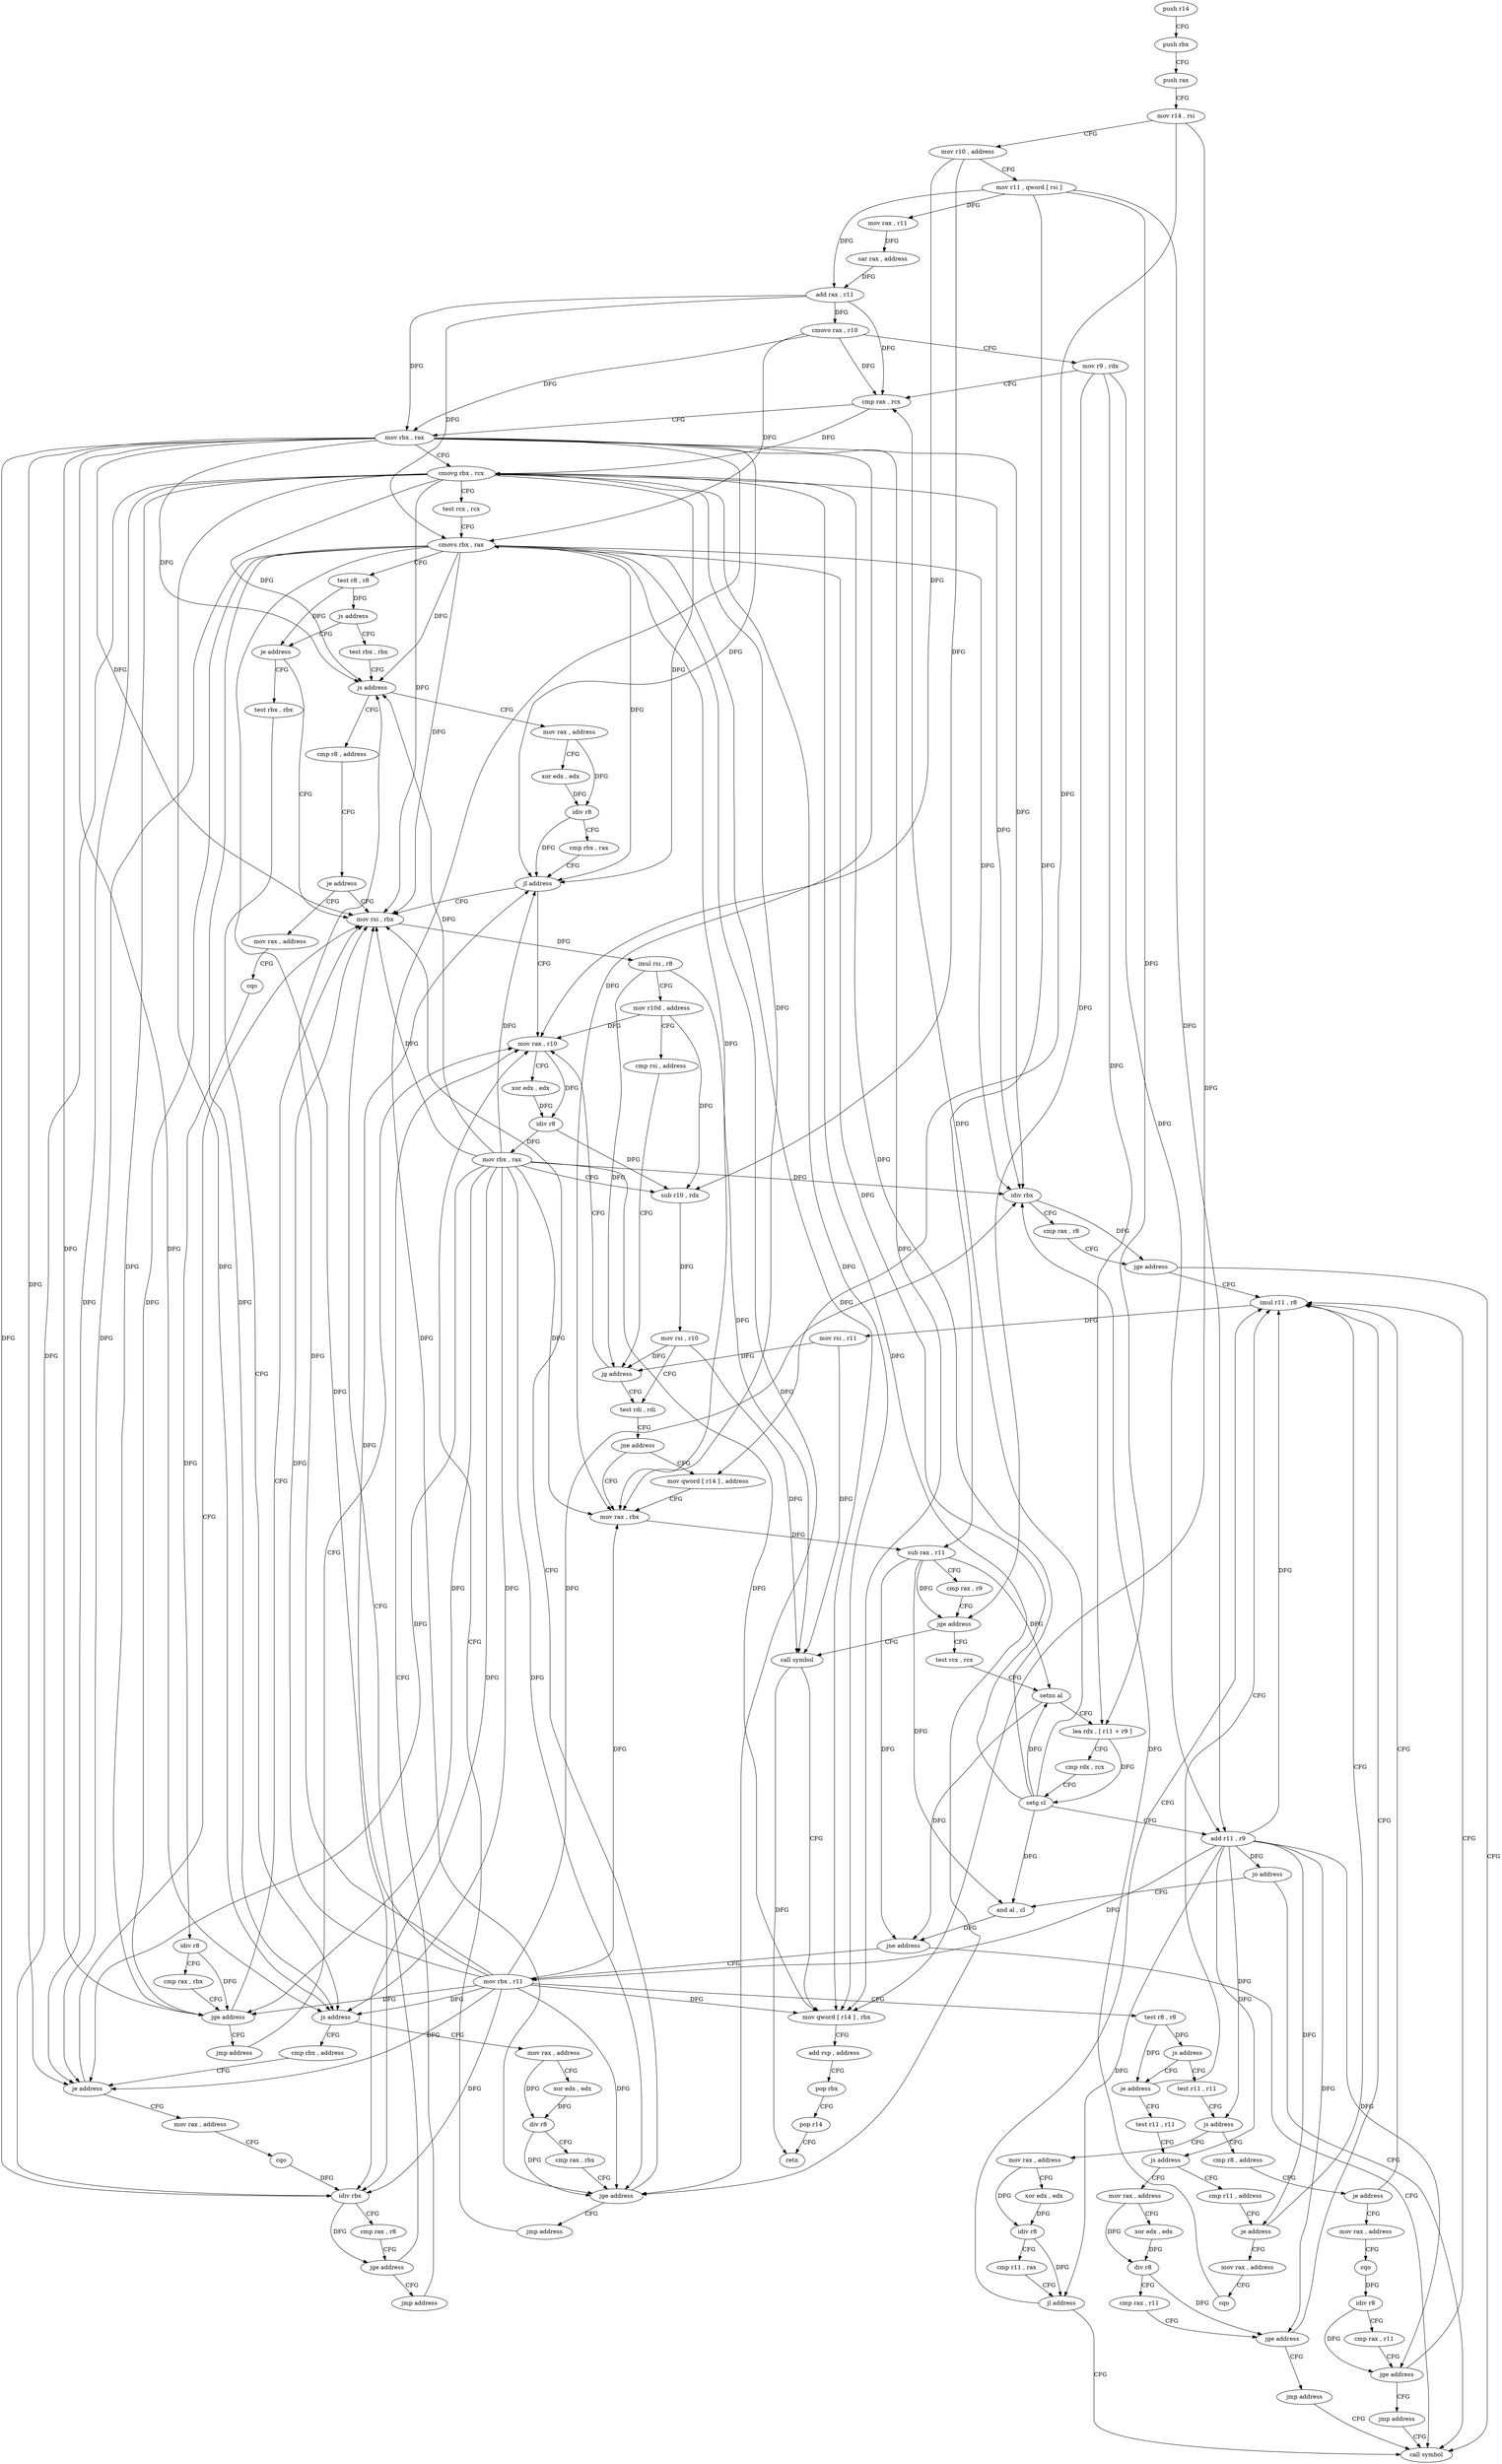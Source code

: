 digraph "func" {
"4217648" [label = "push r14" ]
"4217650" [label = "push rbx" ]
"4217651" [label = "push rax" ]
"4217652" [label = "mov r14 , rsi" ]
"4217655" [label = "mov r10 , address" ]
"4217665" [label = "mov r11 , qword [ rsi ]" ]
"4217668" [label = "mov rax , r11" ]
"4217671" [label = "sar rax , address" ]
"4217674" [label = "add rax , r11" ]
"4217677" [label = "cmovo rax , r10" ]
"4217681" [label = "mov r9 , rdx" ]
"4217684" [label = "cmp rax , rcx" ]
"4217687" [label = "mov rbx , rax" ]
"4217690" [label = "cmovg rbx , rcx" ]
"4217694" [label = "test rcx , rcx" ]
"4217697" [label = "cmovs rbx , rax" ]
"4217701" [label = "test r8 , r8" ]
"4217704" [label = "js address" ]
"4217735" [label = "test rbx , rbx" ]
"4217706" [label = "je address" ]
"4217738" [label = "js address" ]
"4217796" [label = "mov rax , address" ]
"4217740" [label = "cmp r8 , address" ]
"4217816" [label = "mov rsi , rbx" ]
"4217708" [label = "test rbx , rbx" ]
"4217806" [label = "xor edx , edx" ]
"4217808" [label = "idiv r8" ]
"4217811" [label = "cmp rbx , rax" ]
"4217814" [label = "jl address" ]
"4217835" [label = "mov rax , r10" ]
"4217744" [label = "je address" ]
"4217746" [label = "mov rax , address" ]
"4217819" [label = "imul rsi , r8" ]
"4217823" [label = "mov r10d , address" ]
"4217829" [label = "cmp rsi , address" ]
"4217833" [label = "jg address" ]
"4217852" [label = "test rdi , rdi" ]
"4217711" [label = "js address" ]
"4217768" [label = "cmp rbx , address" ]
"4217713" [label = "mov rax , address" ]
"4217838" [label = "xor edx , edx" ]
"4217840" [label = "idiv r8" ]
"4217843" [label = "mov rbx , rax" ]
"4217846" [label = "sub r10 , rdx" ]
"4217849" [label = "mov rsi , r10" ]
"4217756" [label = "cqo" ]
"4217758" [label = "idiv r8" ]
"4217761" [label = "cmp rax , rbx" ]
"4217764" [label = "jge address" ]
"4217766" [label = "jmp address" ]
"4217855" [label = "jne address" ]
"4217864" [label = "mov rax , rbx" ]
"4217857" [label = "mov qword [ r14 ] , address" ]
"4217772" [label = "je address" ]
"4217774" [label = "mov rax , address" ]
"4217723" [label = "xor edx , edx" ]
"4217725" [label = "div r8" ]
"4217728" [label = "cmp rax , rbx" ]
"4217731" [label = "jge address" ]
"4217733" [label = "jmp address" ]
"4217867" [label = "sub rax , r11" ]
"4217870" [label = "cmp rax , r9" ]
"4217873" [label = "jge address" ]
"4218032" [label = "call symbol" ]
"4217879" [label = "test rcx , rcx" ]
"4217784" [label = "cqo" ]
"4217786" [label = "idiv rbx" ]
"4217789" [label = "cmp rax , r8" ]
"4217792" [label = "jge address" ]
"4217794" [label = "jmp address" ]
"4218037" [label = "mov qword [ r14 ] , rbx" ]
"4218040" [label = "add rsp , address" ]
"4218044" [label = "pop rbx" ]
"4218045" [label = "pop r14" ]
"4218047" [label = "retn" ]
"4217882" [label = "setns al" ]
"4217885" [label = "lea rdx , [ r11 + r9 ]" ]
"4217889" [label = "cmp rdx , rcx" ]
"4217892" [label = "setg cl" ]
"4217895" [label = "add r11 , r9" ]
"4217898" [label = "jo address" ]
"4218000" [label = "call symbol" ]
"4217900" [label = "and al , cl" ]
"4217902" [label = "jne address" ]
"4217904" [label = "mov rbx , r11" ]
"4217907" [label = "test r8 , r8" ]
"4217910" [label = "js address" ]
"4217941" [label = "test r11 , r11" ]
"4217912" [label = "je address" ]
"4217944" [label = "js address" ]
"4218005" [label = "mov rax , address" ]
"4217946" [label = "cmp r8 , address" ]
"4218025" [label = "imul r11 , r8" ]
"4217914" [label = "test r11 , r11" ]
"4218015" [label = "xor edx , edx" ]
"4218017" [label = "idiv r8" ]
"4218020" [label = "cmp r11 , rax" ]
"4218023" [label = "jl address" ]
"4217950" [label = "je address" ]
"4217952" [label = "mov rax , address" ]
"4218029" [label = "mov rsi , r11" ]
"4217917" [label = "js address" ]
"4217974" [label = "cmp r11 , address" ]
"4217919" [label = "mov rax , address" ]
"4217962" [label = "cqo" ]
"4217964" [label = "idiv r8" ]
"4217967" [label = "cmp rax , r11" ]
"4217970" [label = "jge address" ]
"4217972" [label = "jmp address" ]
"4217978" [label = "je address" ]
"4217980" [label = "mov rax , address" ]
"4217929" [label = "xor edx , edx" ]
"4217931" [label = "div r8" ]
"4217934" [label = "cmp rax , r11" ]
"4217937" [label = "jge address" ]
"4217939" [label = "jmp address" ]
"4217990" [label = "cqo" ]
"4217992" [label = "idiv rbx" ]
"4217995" [label = "cmp rax , r8" ]
"4217998" [label = "jge address" ]
"4217648" -> "4217650" [ label = "CFG" ]
"4217650" -> "4217651" [ label = "CFG" ]
"4217651" -> "4217652" [ label = "CFG" ]
"4217652" -> "4217655" [ label = "CFG" ]
"4217652" -> "4217857" [ label = "DFG" ]
"4217652" -> "4218037" [ label = "DFG" ]
"4217655" -> "4217665" [ label = "CFG" ]
"4217655" -> "4217835" [ label = "DFG" ]
"4217655" -> "4217846" [ label = "DFG" ]
"4217665" -> "4217668" [ label = "DFG" ]
"4217665" -> "4217674" [ label = "DFG" ]
"4217665" -> "4217867" [ label = "DFG" ]
"4217665" -> "4217885" [ label = "DFG" ]
"4217665" -> "4217895" [ label = "DFG" ]
"4217668" -> "4217671" [ label = "DFG" ]
"4217671" -> "4217674" [ label = "DFG" ]
"4217674" -> "4217677" [ label = "DFG" ]
"4217674" -> "4217684" [ label = "DFG" ]
"4217674" -> "4217687" [ label = "DFG" ]
"4217674" -> "4217697" [ label = "DFG" ]
"4217677" -> "4217681" [ label = "CFG" ]
"4217677" -> "4217684" [ label = "DFG" ]
"4217677" -> "4217687" [ label = "DFG" ]
"4217677" -> "4217697" [ label = "DFG" ]
"4217681" -> "4217684" [ label = "CFG" ]
"4217681" -> "4217873" [ label = "DFG" ]
"4217681" -> "4217885" [ label = "DFG" ]
"4217681" -> "4217895" [ label = "DFG" ]
"4217684" -> "4217687" [ label = "CFG" ]
"4217684" -> "4217690" [ label = "DFG" ]
"4217687" -> "4217690" [ label = "CFG" ]
"4217687" -> "4217738" [ label = "DFG" ]
"4217687" -> "4217814" [ label = "DFG" ]
"4217687" -> "4217816" [ label = "DFG" ]
"4217687" -> "4217711" [ label = "DFG" ]
"4217687" -> "4217764" [ label = "DFG" ]
"4217687" -> "4217772" [ label = "DFG" ]
"4217687" -> "4217731" [ label = "DFG" ]
"4217687" -> "4217864" [ label = "DFG" ]
"4217687" -> "4217786" [ label = "DFG" ]
"4217687" -> "4218037" [ label = "DFG" ]
"4217687" -> "4217992" [ label = "DFG" ]
"4217690" -> "4217694" [ label = "CFG" ]
"4217690" -> "4217738" [ label = "DFG" ]
"4217690" -> "4217814" [ label = "DFG" ]
"4217690" -> "4217816" [ label = "DFG" ]
"4217690" -> "4217711" [ label = "DFG" ]
"4217690" -> "4217764" [ label = "DFG" ]
"4217690" -> "4217772" [ label = "DFG" ]
"4217690" -> "4217731" [ label = "DFG" ]
"4217690" -> "4217864" [ label = "DFG" ]
"4217690" -> "4217786" [ label = "DFG" ]
"4217690" -> "4218037" [ label = "DFG" ]
"4217690" -> "4217992" [ label = "DFG" ]
"4217694" -> "4217697" [ label = "CFG" ]
"4217697" -> "4217701" [ label = "CFG" ]
"4217697" -> "4217738" [ label = "DFG" ]
"4217697" -> "4217814" [ label = "DFG" ]
"4217697" -> "4217816" [ label = "DFG" ]
"4217697" -> "4217711" [ label = "DFG" ]
"4217697" -> "4217764" [ label = "DFG" ]
"4217697" -> "4217772" [ label = "DFG" ]
"4217697" -> "4217731" [ label = "DFG" ]
"4217697" -> "4217864" [ label = "DFG" ]
"4217697" -> "4217786" [ label = "DFG" ]
"4217697" -> "4218037" [ label = "DFG" ]
"4217697" -> "4217992" [ label = "DFG" ]
"4217701" -> "4217704" [ label = "DFG" ]
"4217701" -> "4217706" [ label = "DFG" ]
"4217704" -> "4217735" [ label = "CFG" ]
"4217704" -> "4217706" [ label = "CFG" ]
"4217735" -> "4217738" [ label = "CFG" ]
"4217706" -> "4217816" [ label = "CFG" ]
"4217706" -> "4217708" [ label = "CFG" ]
"4217738" -> "4217796" [ label = "CFG" ]
"4217738" -> "4217740" [ label = "CFG" ]
"4217796" -> "4217806" [ label = "CFG" ]
"4217796" -> "4217808" [ label = "DFG" ]
"4217740" -> "4217744" [ label = "CFG" ]
"4217816" -> "4217819" [ label = "DFG" ]
"4217708" -> "4217711" [ label = "CFG" ]
"4217806" -> "4217808" [ label = "DFG" ]
"4217808" -> "4217811" [ label = "CFG" ]
"4217808" -> "4217814" [ label = "DFG" ]
"4217811" -> "4217814" [ label = "CFG" ]
"4217814" -> "4217835" [ label = "CFG" ]
"4217814" -> "4217816" [ label = "CFG" ]
"4217835" -> "4217838" [ label = "CFG" ]
"4217835" -> "4217840" [ label = "DFG" ]
"4217744" -> "4217816" [ label = "CFG" ]
"4217744" -> "4217746" [ label = "CFG" ]
"4217746" -> "4217756" [ label = "CFG" ]
"4217819" -> "4217823" [ label = "CFG" ]
"4217819" -> "4217833" [ label = "DFG" ]
"4217819" -> "4218032" [ label = "DFG" ]
"4217823" -> "4217829" [ label = "CFG" ]
"4217823" -> "4217835" [ label = "DFG" ]
"4217823" -> "4217846" [ label = "DFG" ]
"4217829" -> "4217833" [ label = "CFG" ]
"4217833" -> "4217852" [ label = "CFG" ]
"4217833" -> "4217835" [ label = "CFG" ]
"4217852" -> "4217855" [ label = "CFG" ]
"4217711" -> "4217768" [ label = "CFG" ]
"4217711" -> "4217713" [ label = "CFG" ]
"4217768" -> "4217772" [ label = "CFG" ]
"4217713" -> "4217723" [ label = "CFG" ]
"4217713" -> "4217725" [ label = "DFG" ]
"4217838" -> "4217840" [ label = "DFG" ]
"4217840" -> "4217843" [ label = "DFG" ]
"4217840" -> "4217846" [ label = "DFG" ]
"4217843" -> "4217846" [ label = "CFG" ]
"4217843" -> "4217738" [ label = "DFG" ]
"4217843" -> "4217816" [ label = "DFG" ]
"4217843" -> "4217711" [ label = "DFG" ]
"4217843" -> "4217814" [ label = "DFG" ]
"4217843" -> "4217764" [ label = "DFG" ]
"4217843" -> "4217772" [ label = "DFG" ]
"4217843" -> "4217731" [ label = "DFG" ]
"4217843" -> "4217864" [ label = "DFG" ]
"4217843" -> "4217786" [ label = "DFG" ]
"4217843" -> "4218037" [ label = "DFG" ]
"4217843" -> "4217992" [ label = "DFG" ]
"4217846" -> "4217849" [ label = "DFG" ]
"4217849" -> "4217852" [ label = "CFG" ]
"4217849" -> "4217833" [ label = "DFG" ]
"4217849" -> "4218032" [ label = "DFG" ]
"4217756" -> "4217758" [ label = "DFG" ]
"4217758" -> "4217761" [ label = "CFG" ]
"4217758" -> "4217764" [ label = "DFG" ]
"4217761" -> "4217764" [ label = "CFG" ]
"4217764" -> "4217816" [ label = "CFG" ]
"4217764" -> "4217766" [ label = "CFG" ]
"4217766" -> "4217835" [ label = "CFG" ]
"4217855" -> "4217864" [ label = "CFG" ]
"4217855" -> "4217857" [ label = "CFG" ]
"4217864" -> "4217867" [ label = "DFG" ]
"4217857" -> "4217864" [ label = "CFG" ]
"4217772" -> "4217816" [ label = "CFG" ]
"4217772" -> "4217774" [ label = "CFG" ]
"4217774" -> "4217784" [ label = "CFG" ]
"4217723" -> "4217725" [ label = "DFG" ]
"4217725" -> "4217728" [ label = "CFG" ]
"4217725" -> "4217731" [ label = "DFG" ]
"4217728" -> "4217731" [ label = "CFG" ]
"4217731" -> "4217816" [ label = "CFG" ]
"4217731" -> "4217733" [ label = "CFG" ]
"4217733" -> "4217835" [ label = "CFG" ]
"4217867" -> "4217870" [ label = "CFG" ]
"4217867" -> "4217873" [ label = "DFG" ]
"4217867" -> "4217882" [ label = "DFG" ]
"4217867" -> "4217900" [ label = "DFG" ]
"4217867" -> "4217902" [ label = "DFG" ]
"4217870" -> "4217873" [ label = "CFG" ]
"4217873" -> "4218032" [ label = "CFG" ]
"4217873" -> "4217879" [ label = "CFG" ]
"4218032" -> "4218037" [ label = "CFG" ]
"4218032" -> "4218047" [ label = "DFG" ]
"4217879" -> "4217882" [ label = "CFG" ]
"4217784" -> "4217786" [ label = "DFG" ]
"4217786" -> "4217789" [ label = "CFG" ]
"4217786" -> "4217792" [ label = "DFG" ]
"4217789" -> "4217792" [ label = "CFG" ]
"4217792" -> "4217816" [ label = "CFG" ]
"4217792" -> "4217794" [ label = "CFG" ]
"4217794" -> "4217835" [ label = "CFG" ]
"4218037" -> "4218040" [ label = "CFG" ]
"4218040" -> "4218044" [ label = "CFG" ]
"4218044" -> "4218045" [ label = "CFG" ]
"4218045" -> "4218047" [ label = "CFG" ]
"4217882" -> "4217885" [ label = "CFG" ]
"4217882" -> "4217902" [ label = "DFG" ]
"4217885" -> "4217889" [ label = "CFG" ]
"4217885" -> "4217892" [ label = "DFG" ]
"4217889" -> "4217892" [ label = "CFG" ]
"4217892" -> "4217895" [ label = "CFG" ]
"4217892" -> "4217684" [ label = "DFG" ]
"4217892" -> "4217690" [ label = "DFG" ]
"4217892" -> "4217697" [ label = "DFG" ]
"4217892" -> "4217882" [ label = "DFG" ]
"4217892" -> "4217900" [ label = "DFG" ]
"4217895" -> "4217898" [ label = "DFG" ]
"4217895" -> "4217904" [ label = "DFG" ]
"4217895" -> "4217944" [ label = "DFG" ]
"4217895" -> "4218023" [ label = "DFG" ]
"4217895" -> "4218025" [ label = "DFG" ]
"4217895" -> "4217917" [ label = "DFG" ]
"4217895" -> "4217970" [ label = "DFG" ]
"4217895" -> "4217978" [ label = "DFG" ]
"4217895" -> "4217937" [ label = "DFG" ]
"4217898" -> "4218000" [ label = "CFG" ]
"4217898" -> "4217900" [ label = "CFG" ]
"4217900" -> "4217902" [ label = "DFG" ]
"4217902" -> "4218000" [ label = "CFG" ]
"4217902" -> "4217904" [ label = "CFG" ]
"4217904" -> "4217907" [ label = "CFG" ]
"4217904" -> "4217738" [ label = "DFG" ]
"4217904" -> "4217816" [ label = "DFG" ]
"4217904" -> "4217711" [ label = "DFG" ]
"4217904" -> "4217764" [ label = "DFG" ]
"4217904" -> "4217772" [ label = "DFG" ]
"4217904" -> "4217731" [ label = "DFG" ]
"4217904" -> "4217864" [ label = "DFG" ]
"4217904" -> "4217786" [ label = "DFG" ]
"4217904" -> "4218037" [ label = "DFG" ]
"4217904" -> "4217814" [ label = "DFG" ]
"4217904" -> "4217992" [ label = "DFG" ]
"4217907" -> "4217910" [ label = "DFG" ]
"4217907" -> "4217912" [ label = "DFG" ]
"4217910" -> "4217941" [ label = "CFG" ]
"4217910" -> "4217912" [ label = "CFG" ]
"4217941" -> "4217944" [ label = "CFG" ]
"4217912" -> "4218025" [ label = "CFG" ]
"4217912" -> "4217914" [ label = "CFG" ]
"4217944" -> "4218005" [ label = "CFG" ]
"4217944" -> "4217946" [ label = "CFG" ]
"4218005" -> "4218015" [ label = "CFG" ]
"4218005" -> "4218017" [ label = "DFG" ]
"4217946" -> "4217950" [ label = "CFG" ]
"4218025" -> "4218029" [ label = "DFG" ]
"4217914" -> "4217917" [ label = "CFG" ]
"4218015" -> "4218017" [ label = "DFG" ]
"4218017" -> "4218020" [ label = "CFG" ]
"4218017" -> "4218023" [ label = "DFG" ]
"4218020" -> "4218023" [ label = "CFG" ]
"4218023" -> "4218000" [ label = "CFG" ]
"4218023" -> "4218025" [ label = "CFG" ]
"4217950" -> "4218025" [ label = "CFG" ]
"4217950" -> "4217952" [ label = "CFG" ]
"4217952" -> "4217962" [ label = "CFG" ]
"4218029" -> "4218032" [ label = "DFG" ]
"4218029" -> "4217833" [ label = "DFG" ]
"4217917" -> "4217974" [ label = "CFG" ]
"4217917" -> "4217919" [ label = "CFG" ]
"4217974" -> "4217978" [ label = "CFG" ]
"4217919" -> "4217929" [ label = "CFG" ]
"4217919" -> "4217931" [ label = "DFG" ]
"4217962" -> "4217964" [ label = "DFG" ]
"4217964" -> "4217967" [ label = "CFG" ]
"4217964" -> "4217970" [ label = "DFG" ]
"4217967" -> "4217970" [ label = "CFG" ]
"4217970" -> "4218025" [ label = "CFG" ]
"4217970" -> "4217972" [ label = "CFG" ]
"4217972" -> "4218000" [ label = "CFG" ]
"4217978" -> "4218025" [ label = "CFG" ]
"4217978" -> "4217980" [ label = "CFG" ]
"4217980" -> "4217990" [ label = "CFG" ]
"4217929" -> "4217931" [ label = "DFG" ]
"4217931" -> "4217934" [ label = "CFG" ]
"4217931" -> "4217937" [ label = "DFG" ]
"4217934" -> "4217937" [ label = "CFG" ]
"4217937" -> "4218025" [ label = "CFG" ]
"4217937" -> "4217939" [ label = "CFG" ]
"4217939" -> "4218000" [ label = "CFG" ]
"4217990" -> "4217992" [ label = "DFG" ]
"4217992" -> "4217995" [ label = "CFG" ]
"4217992" -> "4217998" [ label = "DFG" ]
"4217995" -> "4217998" [ label = "CFG" ]
"4217998" -> "4218025" [ label = "CFG" ]
"4217998" -> "4218000" [ label = "CFG" ]
}
